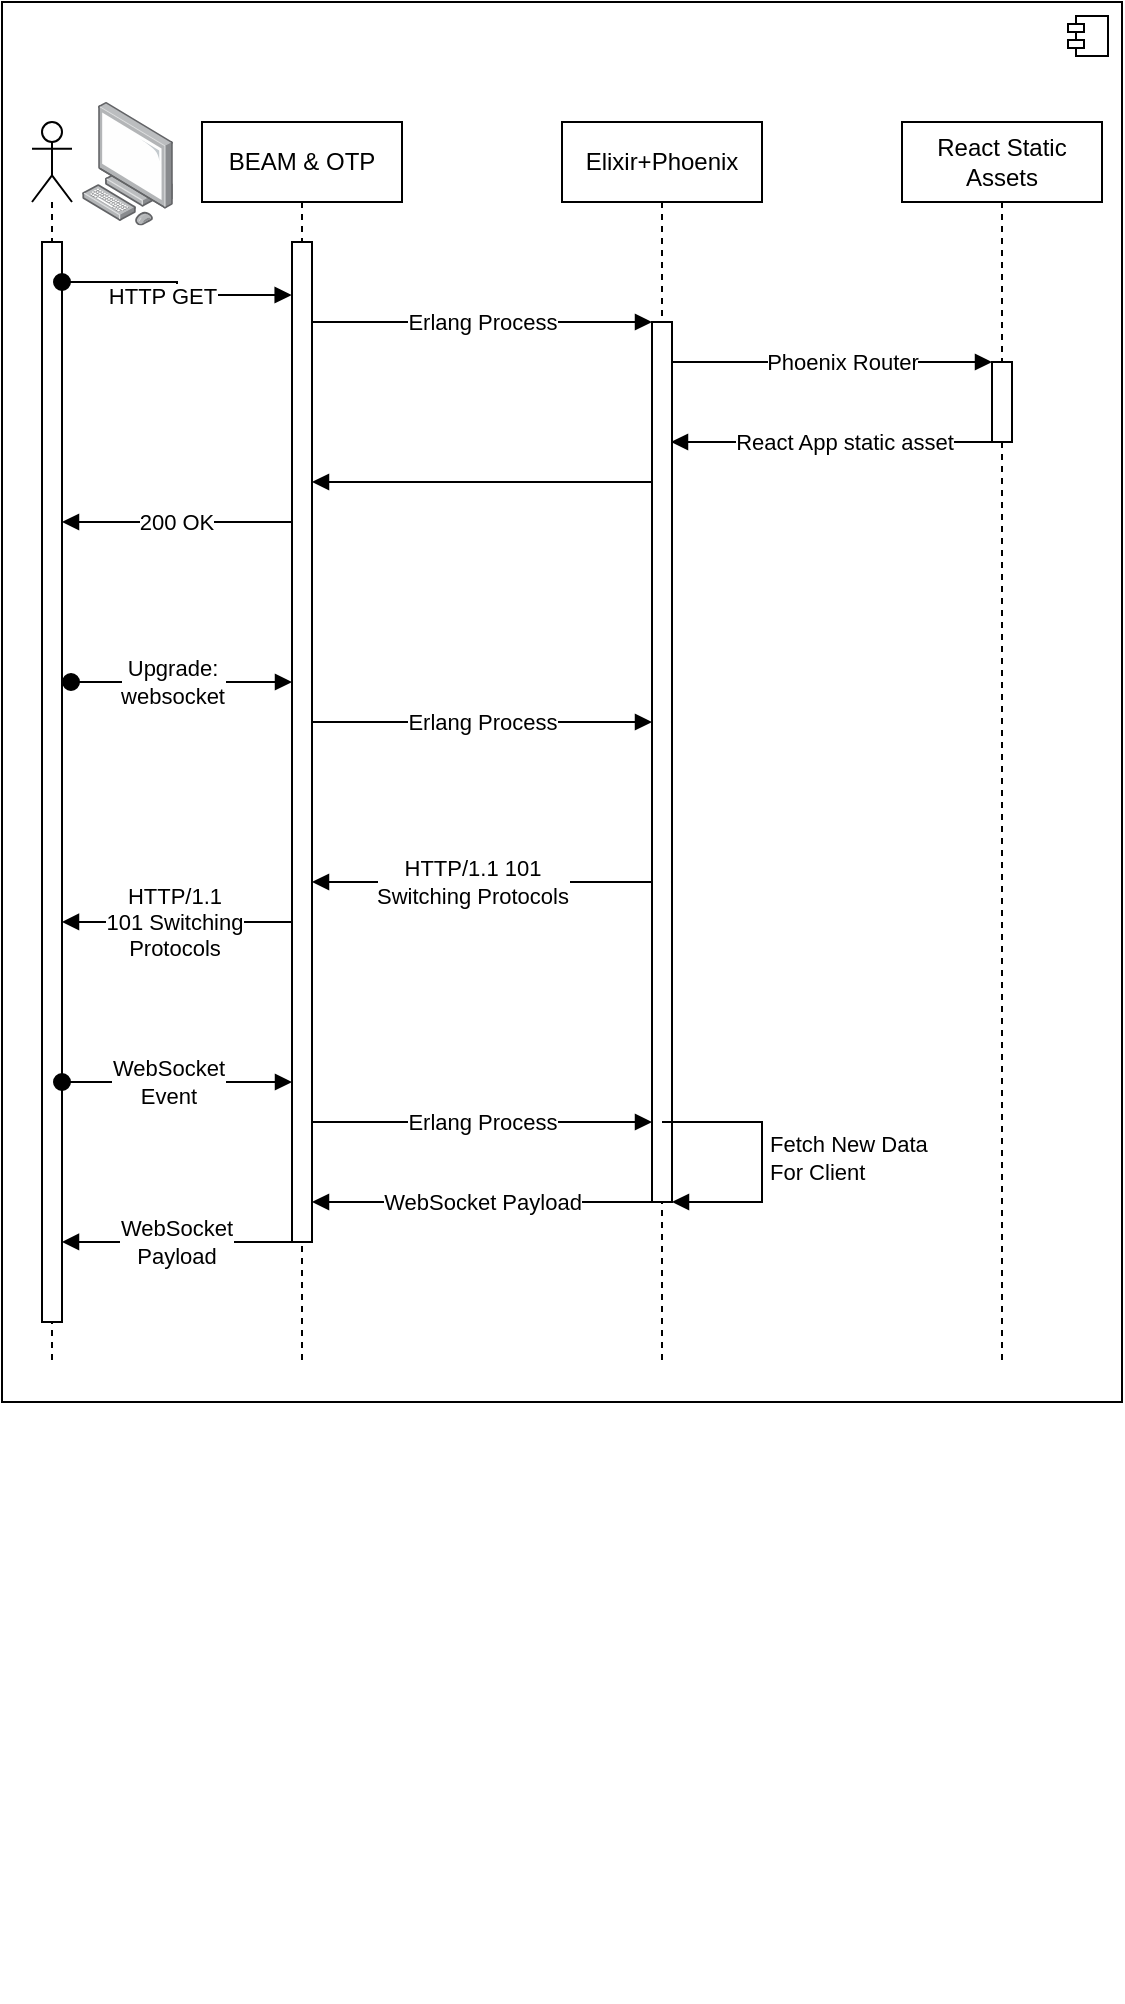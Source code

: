 <mxfile version="23.0.2" type="device">
  <diagram name="Page-1" id="2YBvvXClWsGukQMizWep">
    <mxGraphModel dx="495" dy="717" grid="1" gridSize="10" guides="1" tooltips="1" connect="1" arrows="1" fold="1" page="1" pageScale="1" pageWidth="850" pageHeight="1100" math="0" shadow="0">
      <root>
        <mxCell id="0" />
        <mxCell id="1" parent="0" />
        <mxCell id="4ISoFyXsKZDgx4ZwoOnV-27" value="" style="group" vertex="1" connectable="0" parent="1">
          <mxGeometry x="80" y="140" width="560" height="1000" as="geometry" />
        </mxCell>
        <mxCell id="4ISoFyXsKZDgx4ZwoOnV-26" value="Elixir and Phoenix w/React App as static asset&lt;br&gt;+ Websocket communication with React App" style="text;html=1;strokeColor=none;fillColor=none;align=center;verticalAlign=middle;whiteSpace=wrap;rounded=0;" vertex="1" parent="4ISoFyXsKZDgx4ZwoOnV-27">
          <mxGeometry x="40" width="480" height="37.168" as="geometry" />
        </mxCell>
        <mxCell id="4ISoFyXsKZDgx4ZwoOnV-24" value="" style="html=1;dropTarget=0;whiteSpace=wrap;align=center;" vertex="1" parent="4ISoFyXsKZDgx4ZwoOnV-27">
          <mxGeometry width="560" height="700" as="geometry" />
        </mxCell>
        <mxCell id="4ISoFyXsKZDgx4ZwoOnV-25" value="" style="shape=module;jettyWidth=8;jettyHeight=4;" vertex="1" parent="4ISoFyXsKZDgx4ZwoOnV-24">
          <mxGeometry x="1" width="20" height="20" relative="1" as="geometry">
            <mxPoint x="-27" y="7" as="offset" />
          </mxGeometry>
        </mxCell>
        <mxCell id="aM9ryv3xv72pqoxQDRHE-5" value="Elixir+Phoenix" style="shape=umlLifeline;perimeter=lifelinePerimeter;whiteSpace=wrap;html=1;container=0;dropTarget=0;collapsible=0;recursiveResize=0;outlineConnect=0;portConstraint=eastwest;newEdgeStyle={&quot;edgeStyle&quot;:&quot;elbowEdgeStyle&quot;,&quot;elbow&quot;:&quot;vertical&quot;,&quot;curved&quot;:0,&quot;rounded&quot;:0};" parent="1" vertex="1">
          <mxGeometry x="360" y="200" width="100" height="620" as="geometry" />
        </mxCell>
        <mxCell id="aM9ryv3xv72pqoxQDRHE-6" value="" style="html=1;points=[];perimeter=orthogonalPerimeter;outlineConnect=0;targetShapes=umlLifeline;portConstraint=eastwest;newEdgeStyle={&quot;edgeStyle&quot;:&quot;elbowEdgeStyle&quot;,&quot;elbow&quot;:&quot;vertical&quot;,&quot;curved&quot;:0,&quot;rounded&quot;:0};" parent="aM9ryv3xv72pqoxQDRHE-5" vertex="1">
          <mxGeometry x="45" y="100" width="10" height="440" as="geometry" />
        </mxCell>
        <mxCell id="4ISoFyXsKZDgx4ZwoOnV-65" value="Fetch New Data&lt;br&gt;For Client" style="html=1;align=left;spacingLeft=2;endArrow=block;rounded=0;edgeStyle=orthogonalEdgeStyle;curved=0;rounded=0;" edge="1" target="aM9ryv3xv72pqoxQDRHE-6" parent="aM9ryv3xv72pqoxQDRHE-5">
          <mxGeometry relative="1" as="geometry">
            <mxPoint x="50" y="500" as="sourcePoint" />
            <Array as="points">
              <mxPoint x="100" y="500" />
              <mxPoint x="100" y="540" />
            </Array>
            <mxPoint x="55" y="530" as="targetPoint" />
          </mxGeometry>
        </mxCell>
        <mxCell id="4ISoFyXsKZDgx4ZwoOnV-1" value="React Static&lt;br&gt;Assets" style="shape=umlLifeline;perimeter=lifelinePerimeter;whiteSpace=wrap;html=1;container=0;dropTarget=0;collapsible=0;recursiveResize=0;outlineConnect=0;portConstraint=eastwest;newEdgeStyle={&quot;edgeStyle&quot;:&quot;elbowEdgeStyle&quot;,&quot;elbow&quot;:&quot;vertical&quot;,&quot;curved&quot;:0,&quot;rounded&quot;:0};" vertex="1" parent="1">
          <mxGeometry x="530" y="200" width="100" height="620" as="geometry" />
        </mxCell>
        <mxCell id="4ISoFyXsKZDgx4ZwoOnV-2" value="" style="html=1;points=[];perimeter=orthogonalPerimeter;outlineConnect=0;targetShapes=umlLifeline;portConstraint=eastwest;newEdgeStyle={&quot;edgeStyle&quot;:&quot;elbowEdgeStyle&quot;,&quot;elbow&quot;:&quot;vertical&quot;,&quot;curved&quot;:0,&quot;rounded&quot;:0};" vertex="1" parent="4ISoFyXsKZDgx4ZwoOnV-1">
          <mxGeometry x="45" y="120" width="10" height="40" as="geometry" />
        </mxCell>
        <mxCell id="aM9ryv3xv72pqoxQDRHE-7" value="" style="html=1;verticalAlign=bottom;endArrow=block;edgeStyle=elbowEdgeStyle;elbow=horizontal;curved=0;rounded=0;" parent="1" edge="1">
          <mxGeometry relative="1" as="geometry">
            <mxPoint x="235" y="300" as="sourcePoint" />
            <Array as="points">
              <mxPoint x="270" y="300" />
              <mxPoint x="320" y="270" />
            </Array>
            <mxPoint x="405" y="300" as="targetPoint" />
          </mxGeometry>
        </mxCell>
        <mxCell id="4ISoFyXsKZDgx4ZwoOnV-14" value="Erlang Process" style="edgeLabel;html=1;align=center;verticalAlign=middle;resizable=0;points=[];" vertex="1" connectable="0" parent="aM9ryv3xv72pqoxQDRHE-7">
          <mxGeometry x="-0.224" y="1" relative="1" as="geometry">
            <mxPoint x="19" y="1" as="offset" />
          </mxGeometry>
        </mxCell>
        <mxCell id="4ISoFyXsKZDgx4ZwoOnV-10" value="" style="shape=umlLifeline;perimeter=lifelinePerimeter;whiteSpace=wrap;html=1;container=1;dropTarget=0;collapsible=0;recursiveResize=0;outlineConnect=0;portConstraint=eastwest;newEdgeStyle={&quot;curved&quot;:0,&quot;rounded&quot;:0};participant=umlActor;" vertex="1" parent="1">
          <mxGeometry x="95" y="200" width="20" height="620" as="geometry" />
        </mxCell>
        <mxCell id="4ISoFyXsKZDgx4ZwoOnV-9" value="" style="html=1;points=[[0,0,0,0,5],[0,1,0,0,-5],[1,0,0,0,5],[1,1,0,0,-5]];perimeter=orthogonalPerimeter;outlineConnect=0;targetShapes=umlLifeline;portConstraint=eastwest;newEdgeStyle={&quot;curved&quot;:0,&quot;rounded&quot;:0};" vertex="1" parent="1">
          <mxGeometry x="100" y="260" width="10" height="540" as="geometry" />
        </mxCell>
        <mxCell id="4ISoFyXsKZDgx4ZwoOnV-11" value="" style="html=1;verticalAlign=bottom;endArrow=block;edgeStyle=elbowEdgeStyle;elbow=vertical;curved=0;rounded=0;" edge="1" parent="1" target="4ISoFyXsKZDgx4ZwoOnV-2">
          <mxGeometry relative="1" as="geometry">
            <mxPoint x="415" y="320" as="sourcePoint" />
            <Array as="points">
              <mxPoint x="500" y="320" />
            </Array>
            <mxPoint x="570" y="320" as="targetPoint" />
          </mxGeometry>
        </mxCell>
        <mxCell id="4ISoFyXsKZDgx4ZwoOnV-15" value="Phoenix Router" style="edgeLabel;html=1;align=center;verticalAlign=middle;resizable=0;points=[];" vertex="1" connectable="0" parent="4ISoFyXsKZDgx4ZwoOnV-11">
          <mxGeometry x="-0.1" y="-1" relative="1" as="geometry">
            <mxPoint x="13" y="-1" as="offset" />
          </mxGeometry>
        </mxCell>
        <mxCell id="4ISoFyXsKZDgx4ZwoOnV-12" value="" style="html=1;verticalAlign=bottom;endArrow=block;edgeStyle=elbowEdgeStyle;elbow=vertical;curved=0;rounded=0;" edge="1" parent="1" source="4ISoFyXsKZDgx4ZwoOnV-2">
          <mxGeometry relative="1" as="geometry">
            <mxPoint x="560" y="360" as="sourcePoint" />
            <Array as="points">
              <mxPoint x="480" y="360" />
            </Array>
            <mxPoint x="414.5" y="360" as="targetPoint" />
          </mxGeometry>
        </mxCell>
        <mxCell id="4ISoFyXsKZDgx4ZwoOnV-20" value="React App static asset" style="edgeLabel;html=1;align=center;verticalAlign=middle;resizable=0;points=[];" vertex="1" connectable="0" parent="4ISoFyXsKZDgx4ZwoOnV-12">
          <mxGeometry x="0.235" y="-3" relative="1" as="geometry">
            <mxPoint x="25" y="3" as="offset" />
          </mxGeometry>
        </mxCell>
        <mxCell id="4ISoFyXsKZDgx4ZwoOnV-19" value="" style="group" vertex="1" connectable="0" parent="1">
          <mxGeometry x="180" y="200" width="100" height="680" as="geometry" />
        </mxCell>
        <mxCell id="aM9ryv3xv72pqoxQDRHE-1" value="BEAM &amp;amp; OTP" style="shape=umlLifeline;perimeter=lifelinePerimeter;whiteSpace=wrap;html=1;container=0;dropTarget=0;collapsible=0;recursiveResize=0;outlineConnect=0;portConstraint=eastwest;newEdgeStyle={&quot;edgeStyle&quot;:&quot;elbowEdgeStyle&quot;,&quot;elbow&quot;:&quot;vertical&quot;,&quot;curved&quot;:0,&quot;rounded&quot;:0};" parent="4ISoFyXsKZDgx4ZwoOnV-19" vertex="1">
          <mxGeometry width="100" height="620" as="geometry" />
        </mxCell>
        <mxCell id="aM9ryv3xv72pqoxQDRHE-2" value="" style="html=1;points=[];perimeter=orthogonalPerimeter;outlineConnect=0;targetShapes=umlLifeline;portConstraint=eastwest;newEdgeStyle={&quot;edgeStyle&quot;:&quot;elbowEdgeStyle&quot;,&quot;elbow&quot;:&quot;vertical&quot;,&quot;curved&quot;:0,&quot;rounded&quot;:0};" parent="4ISoFyXsKZDgx4ZwoOnV-19" vertex="1">
          <mxGeometry x="45" y="60" width="10" height="500" as="geometry" />
        </mxCell>
        <mxCell id="4ISoFyXsKZDgx4ZwoOnV-33" value="" style="html=1;verticalAlign=bottom;endArrow=block;edgeStyle=elbowEdgeStyle;elbow=horizontal;curved=0;rounded=0;" edge="1" parent="4ISoFyXsKZDgx4ZwoOnV-19">
          <mxGeometry relative="1" as="geometry">
            <mxPoint x="55" y="300" as="sourcePoint" />
            <Array as="points">
              <mxPoint x="90" y="300" />
              <mxPoint x="140" y="270" />
            </Array>
            <mxPoint x="225" y="300" as="targetPoint" />
          </mxGeometry>
        </mxCell>
        <mxCell id="4ISoFyXsKZDgx4ZwoOnV-34" value="Erlang Process" style="edgeLabel;html=1;align=center;verticalAlign=middle;resizable=0;points=[];" vertex="1" connectable="0" parent="4ISoFyXsKZDgx4ZwoOnV-33">
          <mxGeometry x="-0.224" y="1" relative="1" as="geometry">
            <mxPoint x="19" y="1" as="offset" />
          </mxGeometry>
        </mxCell>
        <mxCell id="4ISoFyXsKZDgx4ZwoOnV-13" value="" style="html=1;verticalAlign=bottom;endArrow=block;edgeStyle=elbowEdgeStyle;elbow=horizontal;curved=0;rounded=0;" edge="1" parent="1">
          <mxGeometry relative="1" as="geometry">
            <mxPoint x="405" y="380" as="sourcePoint" />
            <Array as="points">
              <mxPoint x="310" y="380" />
            </Array>
            <mxPoint x="235" y="380" as="targetPoint" />
          </mxGeometry>
        </mxCell>
        <mxCell id="4ISoFyXsKZDgx4ZwoOnV-21" value="" style="html=1;verticalAlign=bottom;endArrow=block;edgeStyle=elbowEdgeStyle;elbow=horizontal;curved=0;rounded=0;" edge="1" parent="1" target="4ISoFyXsKZDgx4ZwoOnV-9">
          <mxGeometry relative="1" as="geometry">
            <mxPoint x="225.5" y="400" as="sourcePoint" />
            <Array as="points">
              <mxPoint x="156" y="400" />
              <mxPoint x="166" y="520" />
            </Array>
            <mxPoint x="106" y="400" as="targetPoint" />
          </mxGeometry>
        </mxCell>
        <mxCell id="4ISoFyXsKZDgx4ZwoOnV-32" value="200 OK" style="edgeLabel;html=1;align=center;verticalAlign=middle;resizable=0;points=[];" vertex="1" connectable="0" parent="4ISoFyXsKZDgx4ZwoOnV-21">
          <mxGeometry x="-0.222" relative="1" as="geometry">
            <mxPoint x="-14" as="offset" />
          </mxGeometry>
        </mxCell>
        <mxCell id="4ISoFyXsKZDgx4ZwoOnV-23" value="" style="image;points=[];aspect=fixed;html=1;align=center;shadow=0;dashed=0;image=img/lib/allied_telesis/computer_and_terminals/Personal_Computer.svg;" vertex="1" parent="1">
          <mxGeometry x="120" y="190" width="45.6" height="61.8" as="geometry" />
        </mxCell>
        <mxCell id="aM9ryv3xv72pqoxQDRHE-3" value="" style="html=1;verticalAlign=bottom;startArrow=oval;endArrow=block;startSize=8;edgeStyle=elbowEdgeStyle;elbow=horizontal;curved=0;rounded=0;entryX=-0.016;entryY=0.053;entryDx=0;entryDy=0;entryPerimeter=0;" parent="1" target="aM9ryv3xv72pqoxQDRHE-2" edge="1">
          <mxGeometry relative="1" as="geometry">
            <mxPoint x="110" y="280" as="sourcePoint" />
            <mxPoint x="220" y="280" as="targetPoint" />
            <mxPoint as="offset" />
          </mxGeometry>
        </mxCell>
        <mxCell id="4ISoFyXsKZDgx4ZwoOnV-29" value="HTTP GET" style="edgeLabel;html=1;align=center;verticalAlign=middle;resizable=0;points=[];" vertex="1" connectable="0" parent="aM9ryv3xv72pqoxQDRHE-3">
          <mxGeometry x="0.328" y="-1" relative="1" as="geometry">
            <mxPoint x="-24" y="-1" as="offset" />
          </mxGeometry>
        </mxCell>
        <mxCell id="4ISoFyXsKZDgx4ZwoOnV-28" value="" style="html=1;verticalAlign=bottom;startArrow=oval;endArrow=block;startSize=8;edgeStyle=elbowEdgeStyle;elbow=horizontal;curved=0;rounded=0;" edge="1" parent="1">
          <mxGeometry relative="1" as="geometry">
            <mxPoint x="114.5" y="480" as="sourcePoint" />
            <mxPoint x="225" y="480" as="targetPoint" />
            <Array as="points">
              <mxPoint x="170" y="480" />
            </Array>
          </mxGeometry>
        </mxCell>
        <mxCell id="4ISoFyXsKZDgx4ZwoOnV-30" value="Upgrade: &lt;br&gt;websocket" style="edgeLabel;html=1;align=center;verticalAlign=middle;resizable=0;points=[];" vertex="1" connectable="0" parent="4ISoFyXsKZDgx4ZwoOnV-28">
          <mxGeometry x="-0.212" relative="1" as="geometry">
            <mxPoint x="7" as="offset" />
          </mxGeometry>
        </mxCell>
        <mxCell id="4ISoFyXsKZDgx4ZwoOnV-37" value="" style="html=1;verticalAlign=bottom;endArrow=block;edgeStyle=elbowEdgeStyle;elbow=vertical;curved=0;rounded=0;" edge="1" parent="1" source="aM9ryv3xv72pqoxQDRHE-6" target="aM9ryv3xv72pqoxQDRHE-2">
          <mxGeometry relative="1" as="geometry">
            <mxPoint x="410" y="580.002" as="sourcePoint" />
            <Array as="points">
              <mxPoint x="305.5" y="580.002" />
            </Array>
            <mxPoint x="240" y="580.002" as="targetPoint" />
          </mxGeometry>
        </mxCell>
        <mxCell id="4ISoFyXsKZDgx4ZwoOnV-57" value="HTTP/1.1 101&lt;br&gt;Switching Protocols" style="edgeLabel;html=1;align=center;verticalAlign=middle;resizable=0;points=[];" vertex="1" connectable="0" parent="4ISoFyXsKZDgx4ZwoOnV-37">
          <mxGeometry x="0.088" y="-1" relative="1" as="geometry">
            <mxPoint x="2" y="1" as="offset" />
          </mxGeometry>
        </mxCell>
        <mxCell id="4ISoFyXsKZDgx4ZwoOnV-44" value="" style="html=1;verticalAlign=bottom;endArrow=block;edgeStyle=elbowEdgeStyle;elbow=horizontal;curved=0;rounded=0;" edge="1" parent="1" source="aM9ryv3xv72pqoxQDRHE-2" target="4ISoFyXsKZDgx4ZwoOnV-9">
          <mxGeometry relative="1" as="geometry">
            <mxPoint x="225" y="599.996" as="sourcePoint" />
            <Array as="points">
              <mxPoint x="155.5" y="599.996" />
              <mxPoint x="165.5" y="745.878" />
            </Array>
            <mxPoint x="109.5" y="599.996" as="targetPoint" />
          </mxGeometry>
        </mxCell>
        <mxCell id="4ISoFyXsKZDgx4ZwoOnV-56" value="HTTP/1.1 &lt;br&gt;101 Switching &lt;br&gt;Protocols" style="edgeLabel;html=1;align=center;verticalAlign=middle;resizable=0;points=[];" vertex="1" connectable="0" parent="4ISoFyXsKZDgx4ZwoOnV-44">
          <mxGeometry x="0.255" y="-1" relative="1" as="geometry">
            <mxPoint x="13" y="1" as="offset" />
          </mxGeometry>
        </mxCell>
        <mxCell id="4ISoFyXsKZDgx4ZwoOnV-58" value="" style="html=1;verticalAlign=bottom;startArrow=oval;endArrow=block;startSize=8;edgeStyle=elbowEdgeStyle;elbow=horizontal;curved=0;rounded=0;" edge="1" parent="1" source="4ISoFyXsKZDgx4ZwoOnV-9" target="aM9ryv3xv72pqoxQDRHE-2">
          <mxGeometry relative="1" as="geometry">
            <mxPoint x="120" y="680" as="sourcePoint" />
            <mxPoint x="230.5" y="680" as="targetPoint" />
            <Array as="points">
              <mxPoint x="175.5" y="680" />
            </Array>
          </mxGeometry>
        </mxCell>
        <mxCell id="4ISoFyXsKZDgx4ZwoOnV-59" value="WebSocket&lt;br&gt;Event" style="edgeLabel;html=1;align=center;verticalAlign=middle;resizable=0;points=[];" vertex="1" connectable="0" parent="4ISoFyXsKZDgx4ZwoOnV-58">
          <mxGeometry x="-0.212" relative="1" as="geometry">
            <mxPoint x="7" as="offset" />
          </mxGeometry>
        </mxCell>
        <mxCell id="4ISoFyXsKZDgx4ZwoOnV-60" value="" style="html=1;verticalAlign=bottom;endArrow=block;edgeStyle=elbowEdgeStyle;elbow=horizontal;curved=0;rounded=0;" edge="1" parent="1" source="aM9ryv3xv72pqoxQDRHE-2" target="aM9ryv3xv72pqoxQDRHE-6">
          <mxGeometry relative="1" as="geometry">
            <mxPoint x="240" y="700" as="sourcePoint" />
            <Array as="points">
              <mxPoint x="275" y="700" />
              <mxPoint x="325" y="670" />
            </Array>
            <mxPoint x="370" y="700" as="targetPoint" />
          </mxGeometry>
        </mxCell>
        <mxCell id="4ISoFyXsKZDgx4ZwoOnV-61" value="Erlang Process" style="edgeLabel;html=1;align=center;verticalAlign=middle;resizable=0;points=[];" vertex="1" connectable="0" parent="4ISoFyXsKZDgx4ZwoOnV-60">
          <mxGeometry x="-0.224" y="1" relative="1" as="geometry">
            <mxPoint x="19" y="1" as="offset" />
          </mxGeometry>
        </mxCell>
        <mxCell id="4ISoFyXsKZDgx4ZwoOnV-68" value="" style="html=1;verticalAlign=bottom;endArrow=block;edgeStyle=elbowEdgeStyle;elbow=horizontal;curved=0;rounded=0;" edge="1" parent="1">
          <mxGeometry relative="1" as="geometry">
            <mxPoint x="405.0" y="740.002" as="sourcePoint" />
            <Array as="points">
              <mxPoint x="290.5" y="740.002" />
            </Array>
            <mxPoint x="235" y="740.002" as="targetPoint" />
          </mxGeometry>
        </mxCell>
        <mxCell id="4ISoFyXsKZDgx4ZwoOnV-71" value="WebSocket Payload" style="edgeLabel;html=1;align=center;verticalAlign=middle;resizable=0;points=[];" vertex="1" connectable="0" parent="4ISoFyXsKZDgx4ZwoOnV-68">
          <mxGeometry x="0.212" y="-3" relative="1" as="geometry">
            <mxPoint x="18" y="3" as="offset" />
          </mxGeometry>
        </mxCell>
        <mxCell id="4ISoFyXsKZDgx4ZwoOnV-72" value="" style="html=1;verticalAlign=bottom;endArrow=block;edgeStyle=elbowEdgeStyle;elbow=horizontal;curved=0;rounded=0;" edge="1" parent="1" source="aM9ryv3xv72pqoxQDRHE-2" target="4ISoFyXsKZDgx4ZwoOnV-9">
          <mxGeometry relative="1" as="geometry">
            <mxPoint x="225" y="759.996" as="sourcePoint" />
            <Array as="points">
              <mxPoint x="155.5" y="759.996" />
              <mxPoint x="165.5" y="905.878" />
            </Array>
            <mxPoint x="110" y="759.996" as="targetPoint" />
          </mxGeometry>
        </mxCell>
        <mxCell id="4ISoFyXsKZDgx4ZwoOnV-74" value="WebSocket&lt;br&gt;Payload" style="edgeLabel;html=1;align=center;verticalAlign=middle;resizable=0;points=[];" vertex="1" connectable="0" parent="4ISoFyXsKZDgx4ZwoOnV-72">
          <mxGeometry x="0.006" relative="1" as="geometry">
            <mxPoint as="offset" />
          </mxGeometry>
        </mxCell>
      </root>
    </mxGraphModel>
  </diagram>
</mxfile>
